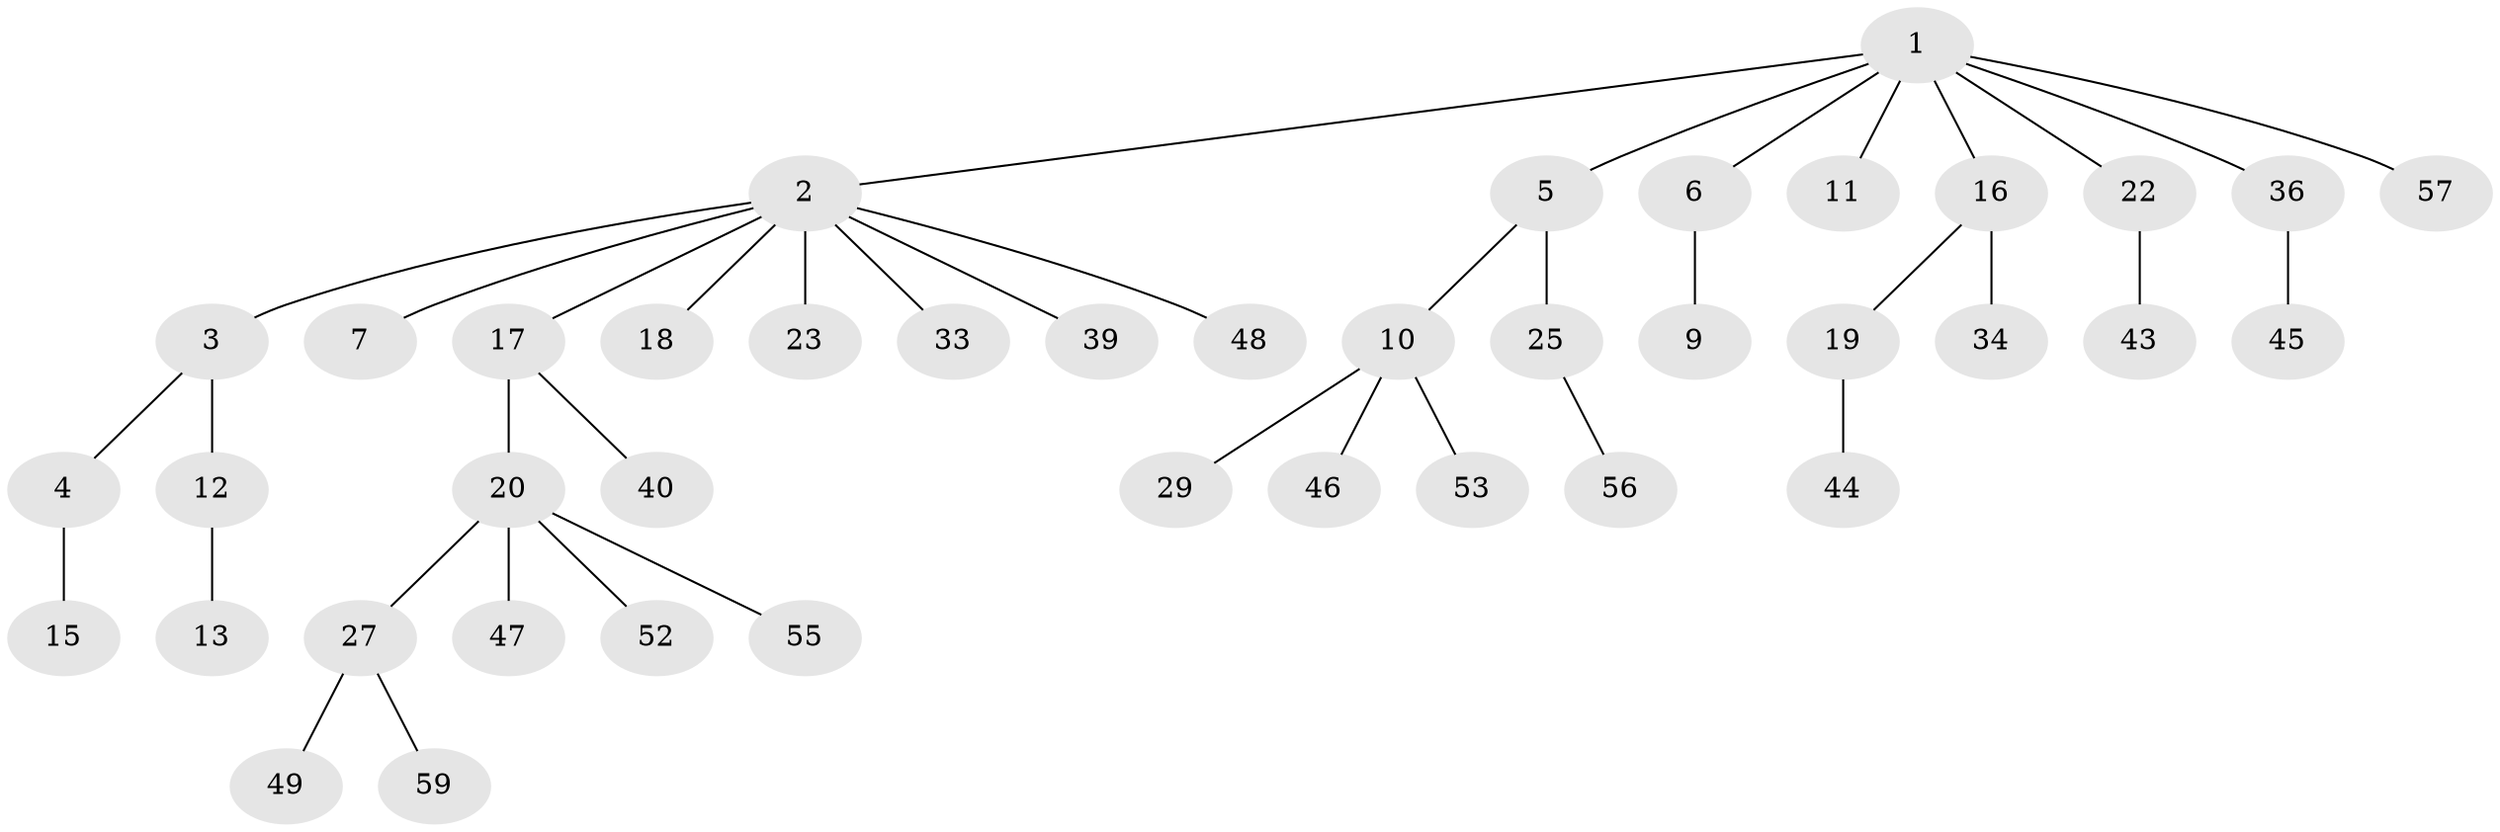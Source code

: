 // Generated by graph-tools (version 1.1) at 2025/52/02/27/25 19:52:10]
// undirected, 41 vertices, 40 edges
graph export_dot {
graph [start="1"]
  node [color=gray90,style=filled];
  1 [super="+8"];
  2 [super="+14"];
  3;
  4 [super="+32"];
  5;
  6 [super="+24"];
  7;
  9 [super="+50"];
  10 [super="+26"];
  11 [super="+38"];
  12 [super="+58"];
  13;
  15;
  16 [super="+21"];
  17 [super="+28"];
  18;
  19 [super="+30"];
  20 [super="+42"];
  22 [super="+37"];
  23 [super="+41"];
  25 [super="+35"];
  27 [super="+31"];
  29;
  33;
  34;
  36;
  39;
  40;
  43;
  44;
  45 [super="+51"];
  46;
  47;
  48;
  49;
  52;
  53 [super="+54"];
  55;
  56;
  57;
  59;
  1 -- 2;
  1 -- 5;
  1 -- 6;
  1 -- 16;
  1 -- 36;
  1 -- 11;
  1 -- 22;
  1 -- 57;
  2 -- 3;
  2 -- 7;
  2 -- 18;
  2 -- 48;
  2 -- 33;
  2 -- 17;
  2 -- 23;
  2 -- 39;
  3 -- 4;
  3 -- 12;
  4 -- 15;
  5 -- 10;
  5 -- 25;
  6 -- 9;
  10 -- 29;
  10 -- 53;
  10 -- 46;
  12 -- 13;
  16 -- 19;
  16 -- 34;
  17 -- 20;
  17 -- 40;
  19 -- 44;
  20 -- 27;
  20 -- 52;
  20 -- 55;
  20 -- 47;
  22 -- 43;
  25 -- 56;
  27 -- 49;
  27 -- 59;
  36 -- 45;
}

